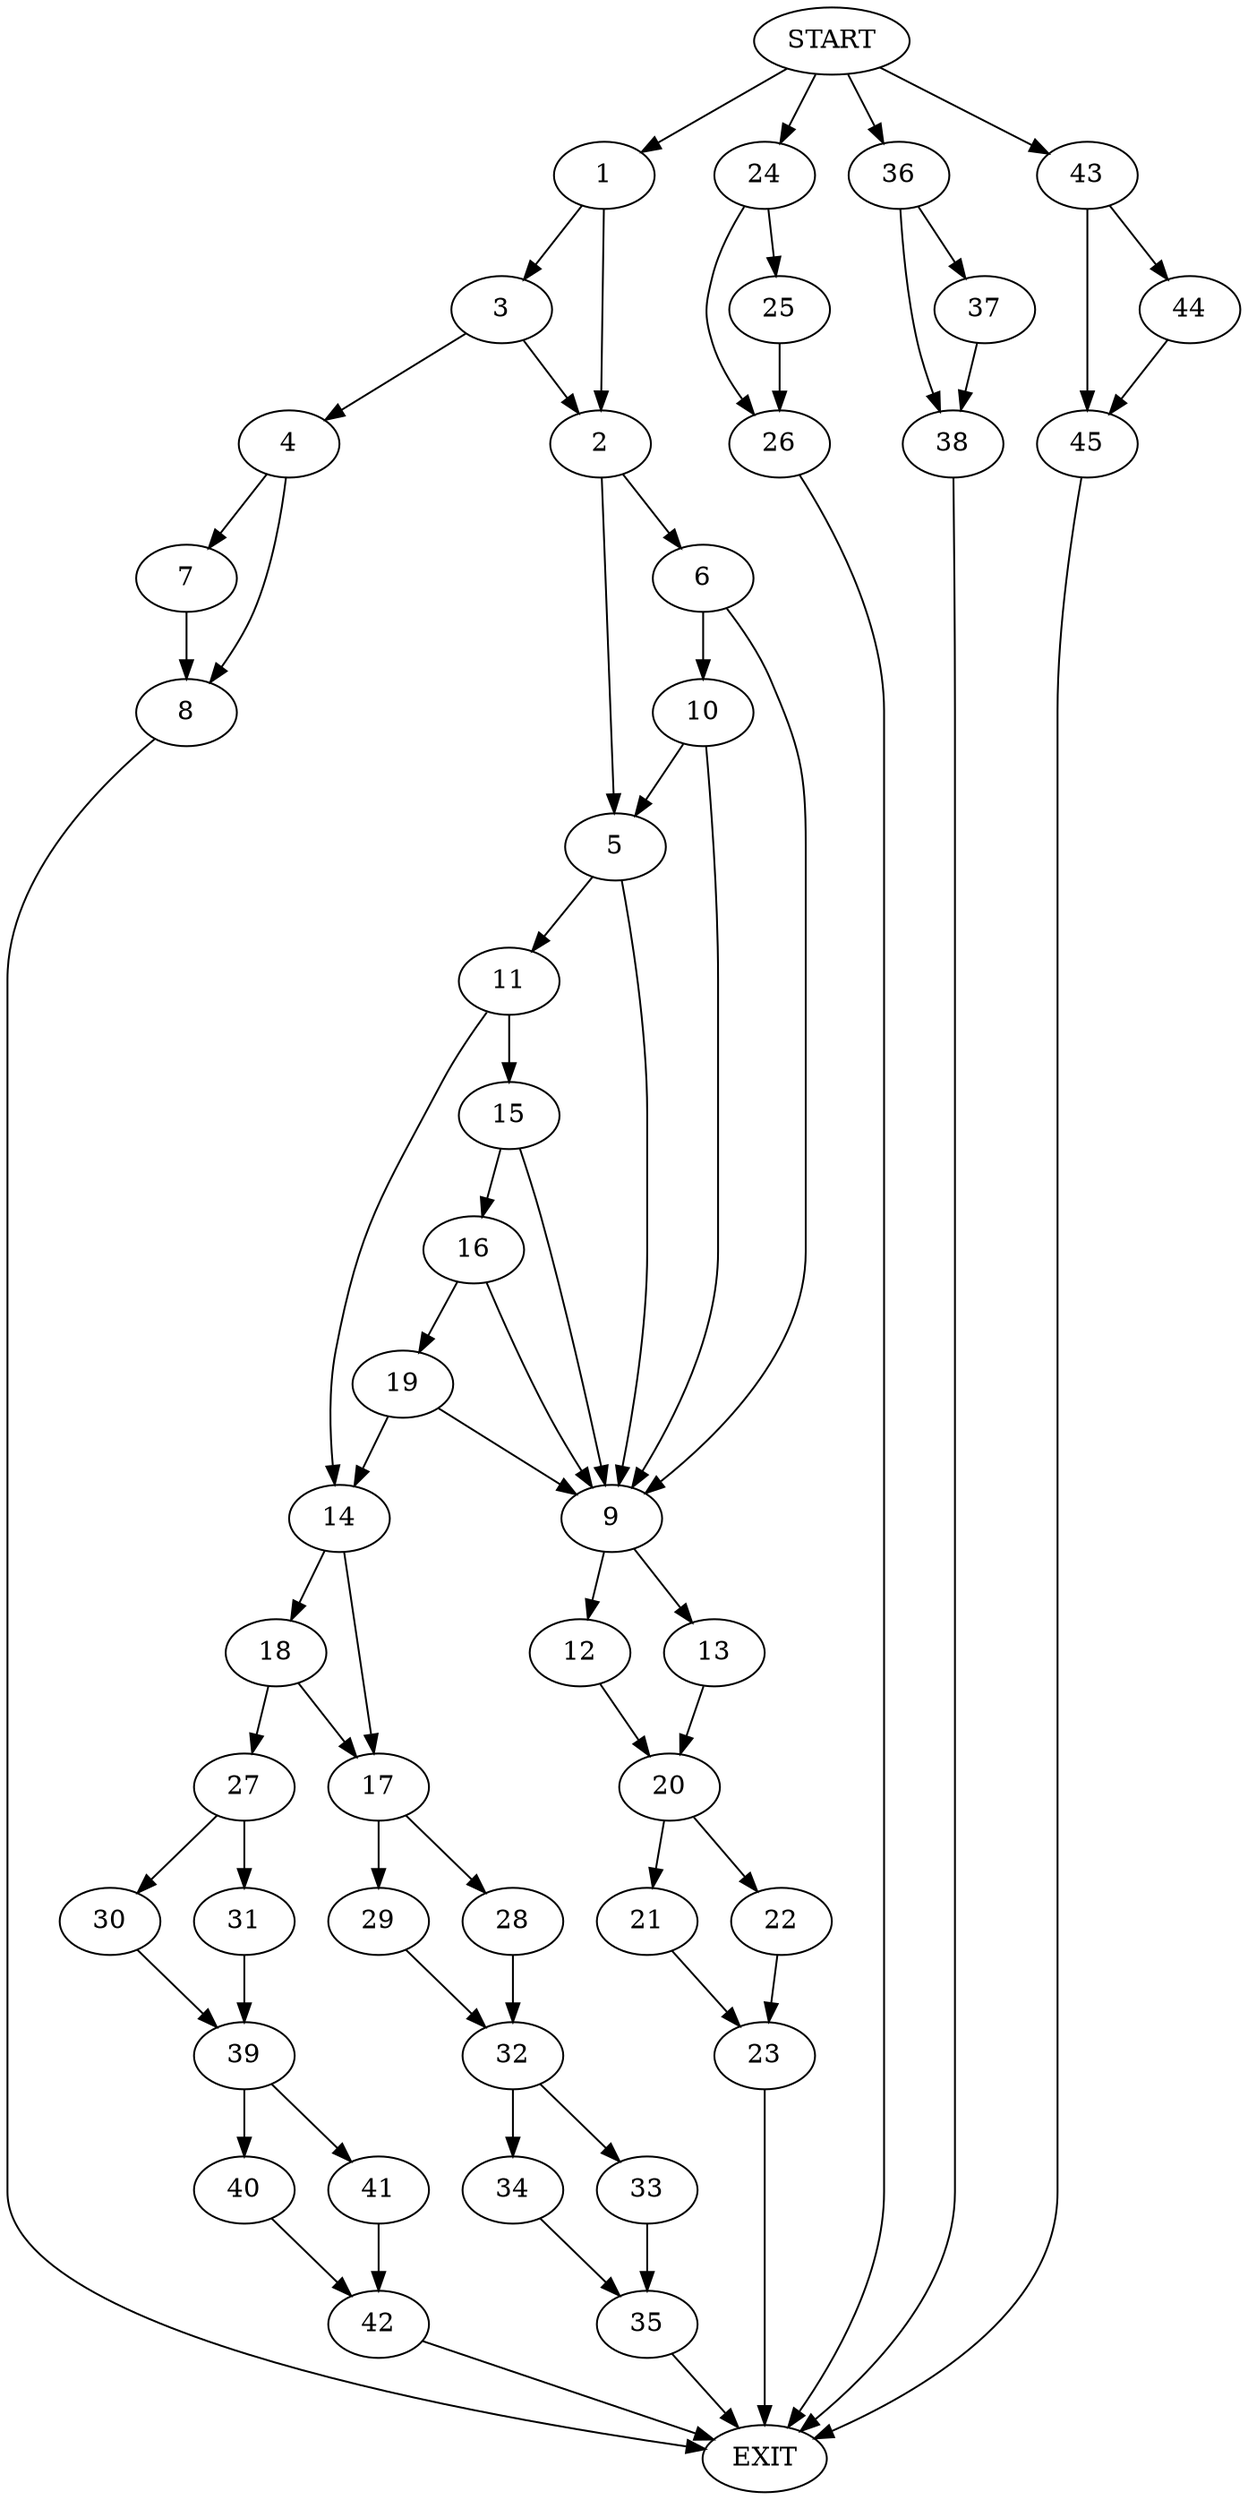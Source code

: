 digraph {
0 [label="START"]
46 [label="EXIT"]
0 -> 1
1 -> 2
1 -> 3
3 -> 2
3 -> 4
2 -> 5
2 -> 6
4 -> 7
4 -> 8
8 -> 46
7 -> 8
6 -> 9
6 -> 10
5 -> 9
5 -> 11
9 -> 12
9 -> 13
10 -> 5
10 -> 9
11 -> 14
11 -> 15
15 -> 9
15 -> 16
14 -> 17
14 -> 18
16 -> 19
16 -> 9
19 -> 9
19 -> 14
13 -> 20
12 -> 20
20 -> 21
20 -> 22
21 -> 23
22 -> 23
23 -> 46
0 -> 24
24 -> 25
24 -> 26
26 -> 46
25 -> 26
18 -> 17
18 -> 27
17 -> 28
17 -> 29
27 -> 30
27 -> 31
29 -> 32
28 -> 32
32 -> 33
32 -> 34
33 -> 35
34 -> 35
35 -> 46
0 -> 36
36 -> 37
36 -> 38
38 -> 46
37 -> 38
30 -> 39
31 -> 39
39 -> 40
39 -> 41
41 -> 42
40 -> 42
42 -> 46
0 -> 43
43 -> 44
43 -> 45
44 -> 45
45 -> 46
}
